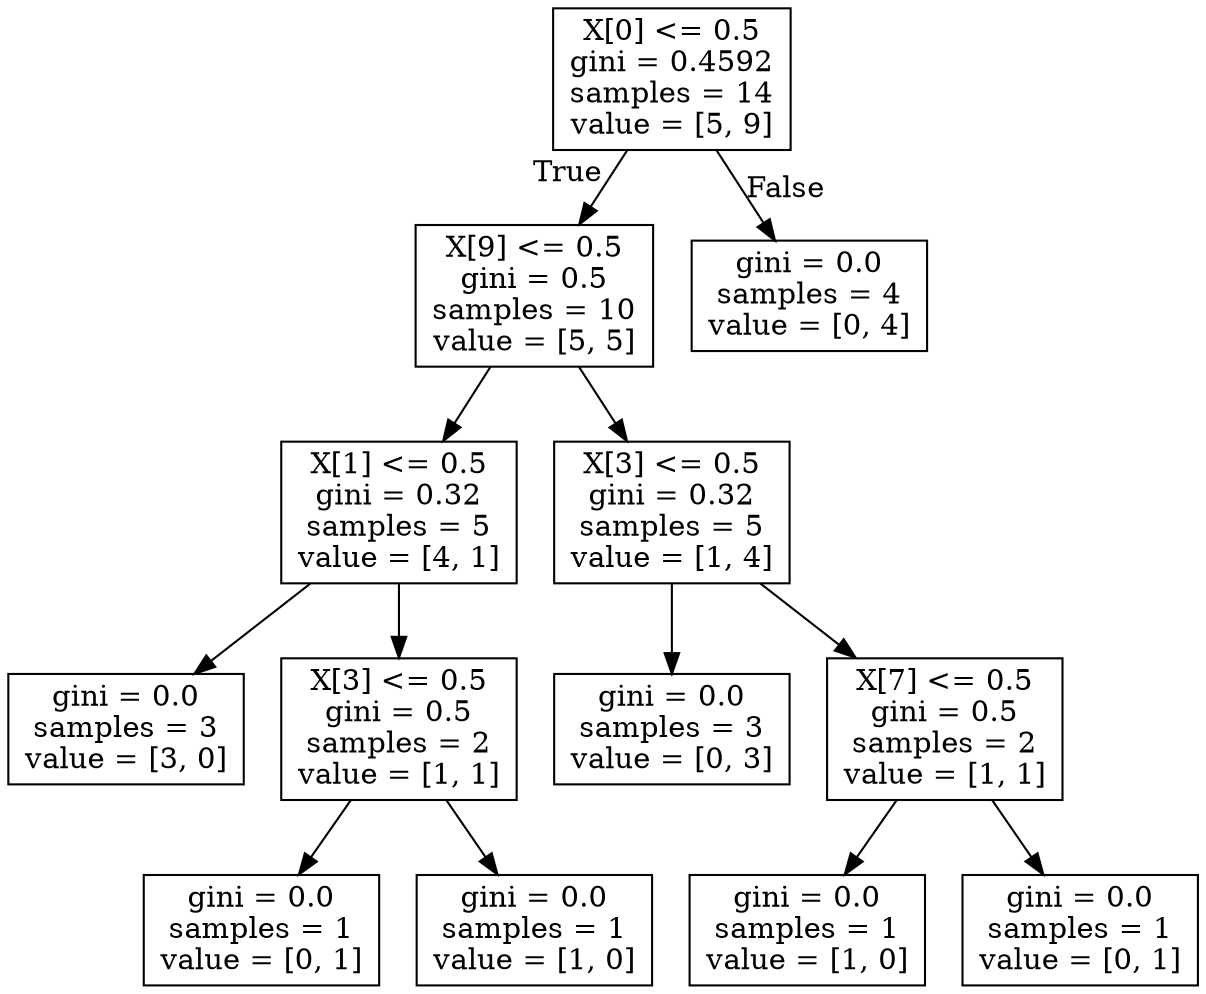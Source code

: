 digraph Tree {
node [shape=box] ;
0 [label="X[0] <= 0.5\ngini = 0.4592\nsamples = 14\nvalue = [5, 9]"] ;
1 [label="X[9] <= 0.5\ngini = 0.5\nsamples = 10\nvalue = [5, 5]"] ;
0 -> 1 [labeldistance=2.5, labelangle=45, headlabel="True"] ;
2 [label="X[1] <= 0.5\ngini = 0.32\nsamples = 5\nvalue = [4, 1]"] ;
1 -> 2 ;
3 [label="gini = 0.0\nsamples = 3\nvalue = [3, 0]"] ;
2 -> 3 ;
4 [label="X[3] <= 0.5\ngini = 0.5\nsamples = 2\nvalue = [1, 1]"] ;
2 -> 4 ;
5 [label="gini = 0.0\nsamples = 1\nvalue = [0, 1]"] ;
4 -> 5 ;
6 [label="gini = 0.0\nsamples = 1\nvalue = [1, 0]"] ;
4 -> 6 ;
7 [label="X[3] <= 0.5\ngini = 0.32\nsamples = 5\nvalue = [1, 4]"] ;
1 -> 7 ;
8 [label="gini = 0.0\nsamples = 3\nvalue = [0, 3]"] ;
7 -> 8 ;
9 [label="X[7] <= 0.5\ngini = 0.5\nsamples = 2\nvalue = [1, 1]"] ;
7 -> 9 ;
10 [label="gini = 0.0\nsamples = 1\nvalue = [1, 0]"] ;
9 -> 10 ;
11 [label="gini = 0.0\nsamples = 1\nvalue = [0, 1]"] ;
9 -> 11 ;
12 [label="gini = 0.0\nsamples = 4\nvalue = [0, 4]"] ;
0 -> 12 [labeldistance=2.5, labelangle=-45, headlabel="False"] ;
}